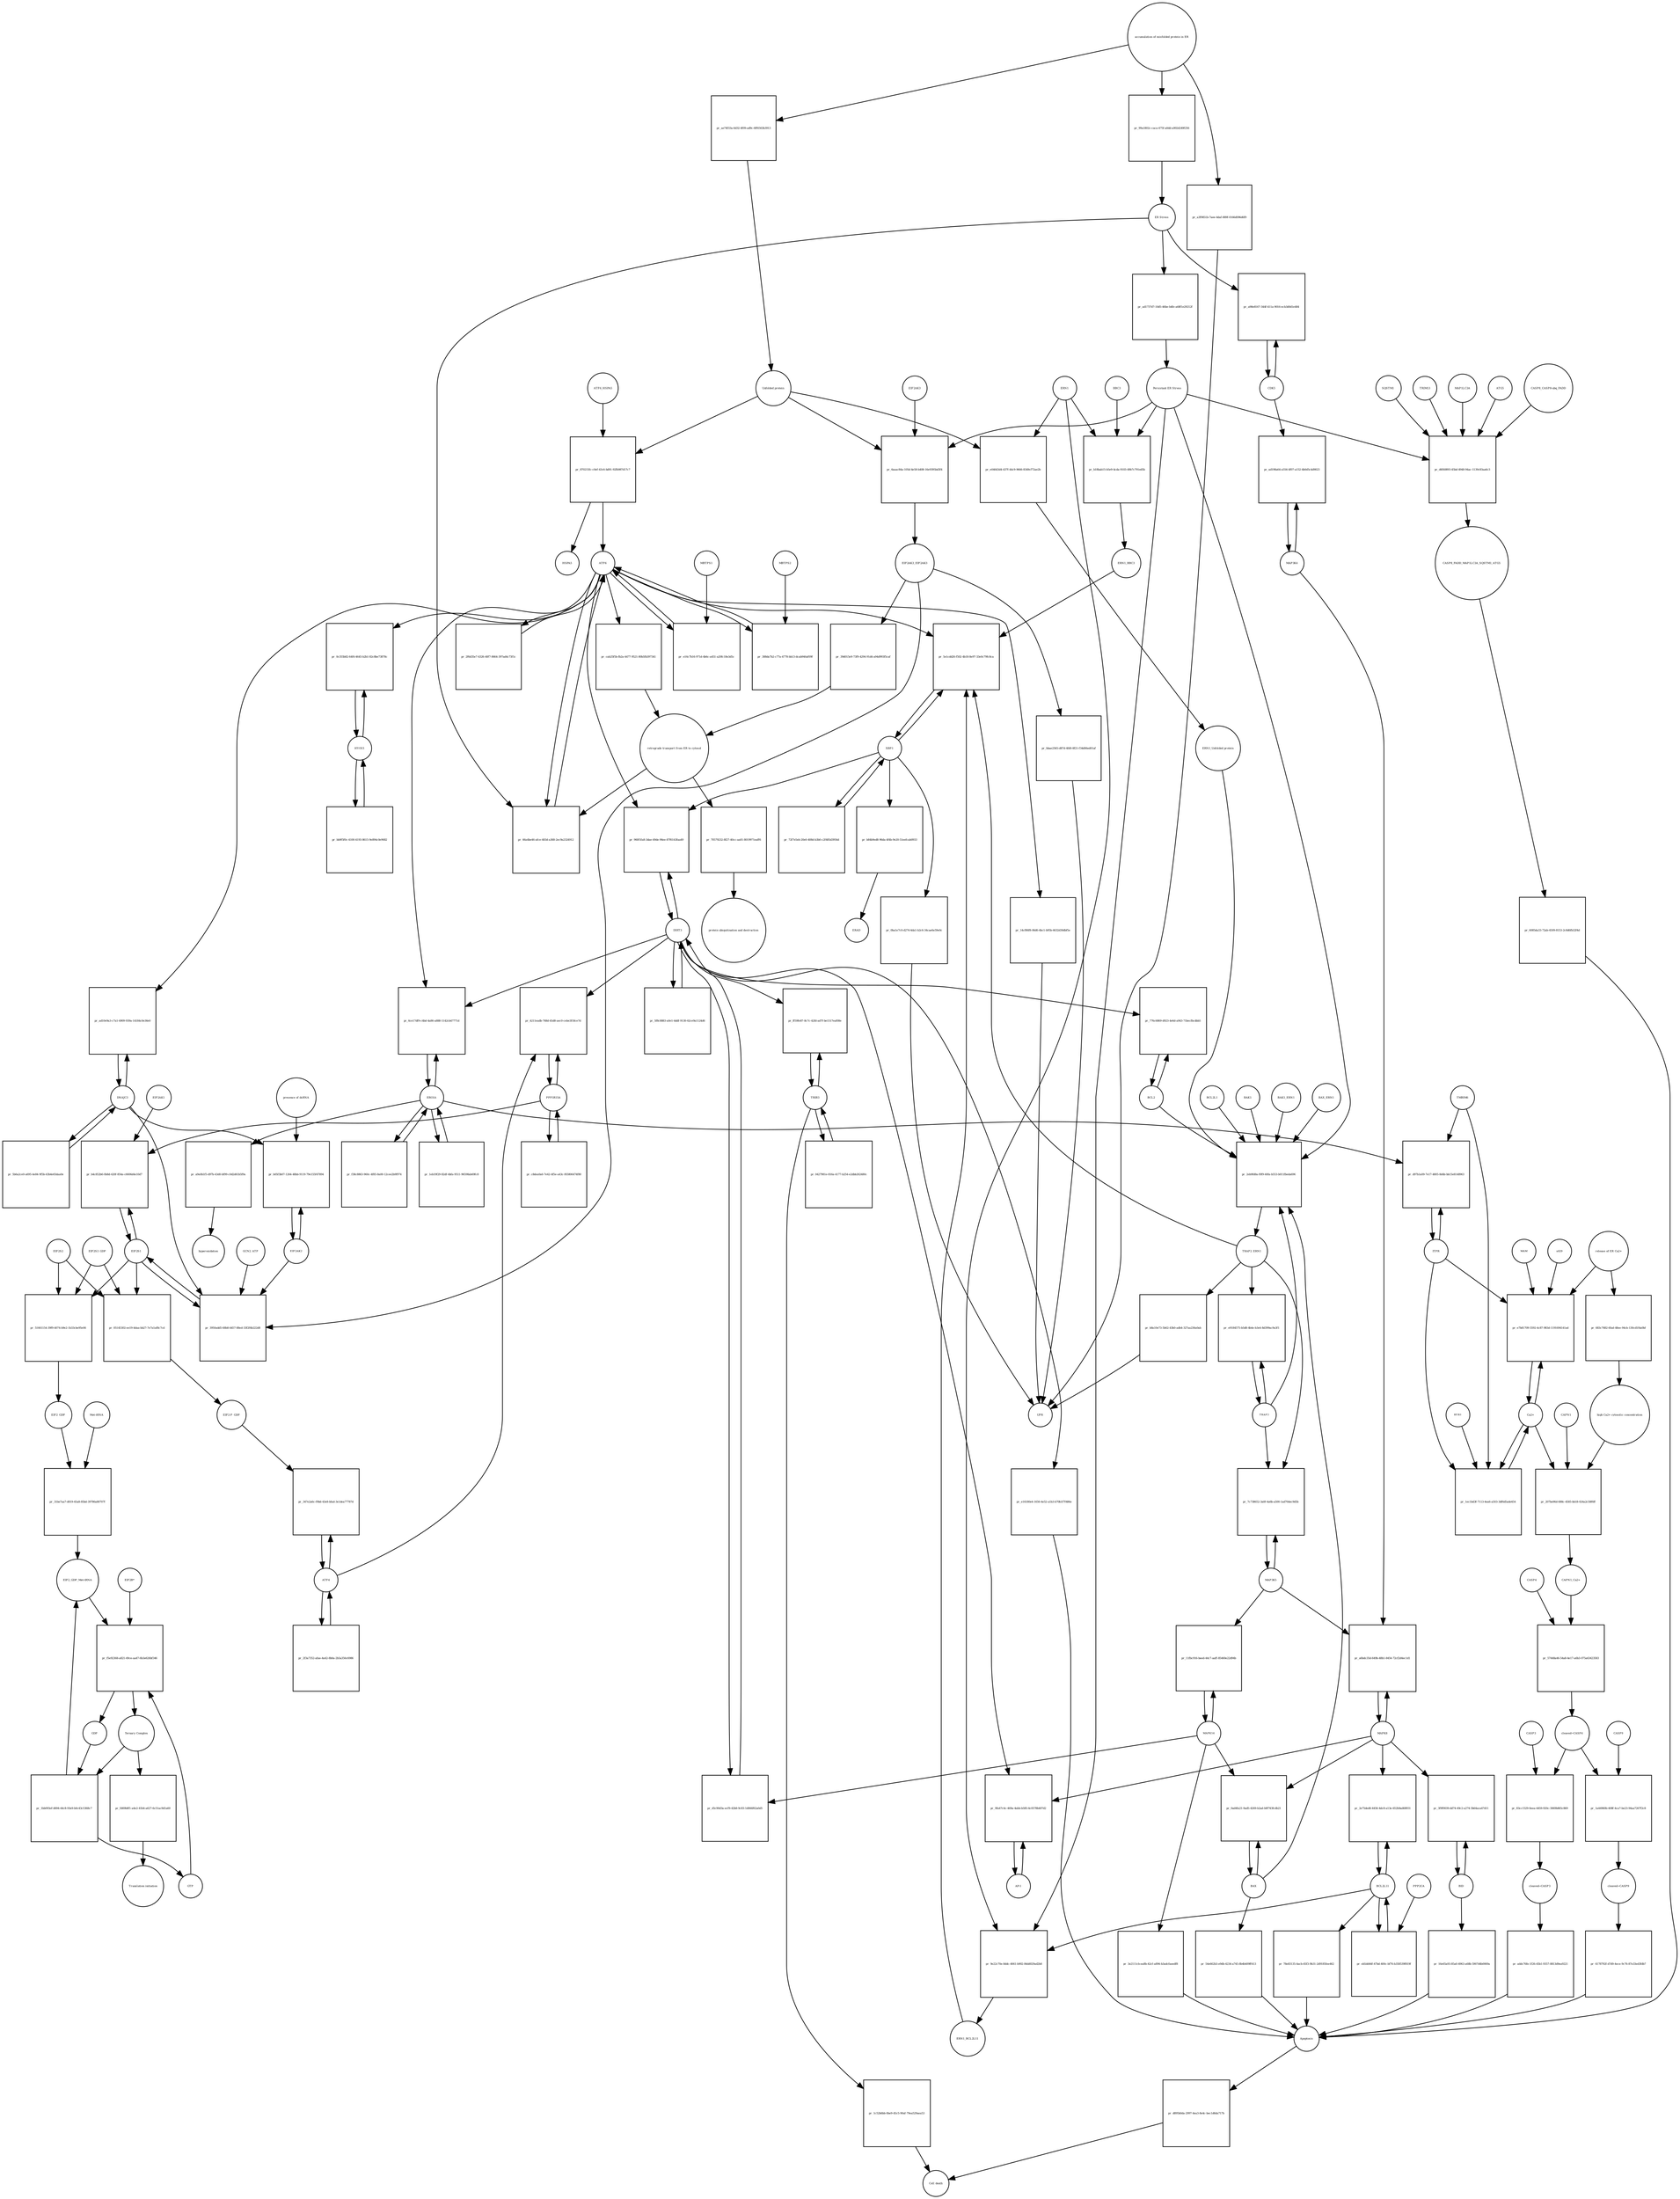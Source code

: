 strict digraph  {
ATF6_HSPA5 [annotation="", bipartite=0, cls=complex, fontsize=4, label=ATF6_HSPA5, shape=circle];
"pr_870215fc-c0ef-43c6-bd91-92fb987d17c7" [annotation="", bipartite=1, cls=process, fontsize=4, label="pr_870215fc-c0ef-43c6-bd91-92fb987d17c7", shape=square];
ATF6 [annotation="urn_miriam_hgnc.symbol_ATF6", bipartite=0, cls=macromolecule, fontsize=4, label=ATF6, shape=circle];
HSPA5 [annotation="urn_miriam_hgnc.symbol_HSPA5", bipartite=0, cls=macromolecule, fontsize=4, label=HSPA5, shape=circle];
"Unfolded protein" [annotation="", bipartite=0, cls=macromolecule, fontsize=4, label="Unfolded protein", shape=circle];
ERN1 [annotation="urn_miriam_hgnc.symbol_ERN1", bipartite=0, cls=macromolecule, fontsize=4, label=ERN1, shape=circle];
"pr_e04643d4-437f-44c9-9666-8349cf72ae2b" [annotation="", bipartite=1, cls=process, fontsize=4, label="pr_e04643d4-437f-44c9-9666-8349cf72ae2b", shape=square];
"ERN1_Unfolded protein" [annotation="", bipartite=0, cls=complex, fontsize=4, label="ERN1_Unfolded protein", shape=circle];
EIF2AK3_EIF2AK3 [annotation="", bipartite=0, cls=complex, fontsize=4, label=EIF2AK3_EIF2AK3, shape=circle];
"pr_39d015e9-73f9-4294-91d4-a94d993f5caf" [annotation="", bipartite=1, cls=process, fontsize=4, label="pr_39d015e9-73f9-4294-91d4-a94d993f5caf", shape=square];
"retrograde transport from ER to cytosol" [annotation="", bipartite=0, cls=phenotype, fontsize=4, label="retrograde transport from ER to cytosol", shape=circle];
"pr_cab25f5b-fb2a-4477-9521-80b5fb397341" [annotation="", bipartite=1, cls=process, fontsize=4, label="pr_cab25f5b-fb2a-4477-9521-80b5fb397341", shape=square];
"pr_70579232-8f27-40cc-aa01-8019971eaff6" [annotation="", bipartite=1, cls=process, fontsize=4, label="pr_70579232-8f27-40cc-aa01-8019971eaff6", shape=square];
"protein ubiquitination and destruction" [annotation="", bipartite=0, cls=phenotype, fontsize=4, label="protein ubiquitination and destruction", shape=circle];
"pr_2eb9fd8a-f0f9-40fa-b553-b011fbeda696" [annotation="", bipartite=1, cls=process, fontsize=4, label="pr_2eb9fd8a-f0f9-40fa-b553-b011fbeda696", shape=square];
TRAF2_ERN1 [annotation="", bipartite=0, cls=complex, fontsize=4, label=TRAF2_ERN1, shape=circle];
BAK1_ERN1 [annotation="", bipartite=0, cls=complex, fontsize=4, label=BAK1_ERN1, shape=circle];
BAX_ERN1 [annotation="", bipartite=0, cls=complex, fontsize=4, label=BAX_ERN1, shape=circle];
BCL2 [annotation="urn_miriam_hgnc.symbol_BCL2", bipartite=0, cls="nucleic acid feature", fontsize=4, label=BCL2, shape=circle];
BCL2L1 [annotation="urn_miriam_hgnc.symbol_BCL2L1", bipartite=0, cls=macromolecule, fontsize=4, label=BCL2L1, shape=circle];
"Persistant ER Stress" [annotation="", bipartite=0, cls=phenotype, fontsize=4, label="Persistant ER Stress", shape=circle];
BAX [annotation="urn_miriam_hgnc.symbol_BAX", bipartite=0, cls=macromolecule, fontsize=4, label=BAX, shape=circle];
BAK1 [annotation="urn_miriam_hgnc.symbol_BAK1", bipartite=0, cls=macromolecule, fontsize=4, label=BAK1, shape=circle];
TRAF2 [annotation="urn_miriam_hgnc.symbol_TRAF2", bipartite=0, cls=macromolecule, fontsize=4, label=TRAF2, shape=circle];
XBP1 [annotation="urn_miriam_hgnc.symbol_XBP1", bipartite=0, cls=macromolecule, fontsize=4, label=XBP1, shape=circle];
"pr_5e1cdd26-f502-4b18-8e97-33e0c79fc8ca" [annotation="", bipartite=1, cls=process, fontsize=4, label="pr_5e1cdd26-f502-4b18-8e97-33e0c79fc8ca", shape=square];
ERN1_BBC3 [annotation="", bipartite=0, cls=complex, fontsize=4, label=ERN1_BBC3, shape=circle];
ERN1_BCL2L11 [annotation="", bipartite=0, cls=complex, fontsize=4, label=ERN1_BCL2L11, shape=circle];
"pr_72f7e5eb-20e0-408d-b3b0-c2f485d3956d" [annotation="", bipartite=1, cls=process, fontsize=4, label="pr_72f7e5eb-20e0-408d-b3b0-c2f485d3956d", shape=square];
"pr_b84b9ed8-96da-4f4b-9e20-51eefcab0933" [annotation="", bipartite=1, cls=process, fontsize=4, label="pr_b84b9ed8-96da-4f4b-9e20-51eefcab0933", shape=square];
ERAD [annotation="", bipartite=0, cls=phenotype, fontsize=4, label=ERAD, shape=circle];
"pr_0ba1e7c0-d274-4da1-b2c6-34cae6e59e0c" [annotation="", bipartite=1, cls=process, fontsize=4, label="pr_0ba1e7c0-d274-4da1-b2c6-34cae6e59e0c", shape=square];
UPR [annotation="", bipartite=0, cls=phenotype, fontsize=4, label=UPR, shape=circle];
"pr_e9184575-b5d8-4b4e-b3e4-8d399ac9a3f1" [annotation="", bipartite=1, cls=process, fontsize=4, label="pr_e9184575-b5d8-4b4e-b3e4-8d399ac9a3f1", shape=square];
MAPK8 [annotation="urn_miriam_hgnc.symbol_MAPK8", bipartite=0, cls=macromolecule, fontsize=4, label=MAPK8, shape=circle];
"pr_a6bdc35d-649b-48b1-8454-72cf2d4ec1d1" [annotation="", bipartite=1, cls=process, fontsize=4, label="pr_a6bdc35d-649b-48b1-8454-72cf2d4ec1d1", shape=square];
MAP3K4 [annotation="urn_miriam_hgnc.symbol_MAP3K4", bipartite=0, cls=macromolecule, fontsize=4, label=MAP3K4, shape=circle];
MAP3K5 [annotation="urn_miriam_hgnc.symbol_MAP3K5", bipartite=0, cls=macromolecule, fontsize=4, label=MAP3K5, shape=circle];
MAPK14 [annotation="urn_miriam_hgnc.symbol_MAPK14", bipartite=0, cls=macromolecule, fontsize=4, label=MAPK14, shape=circle];
"pr_11fbc916-beed-44c7-aaff-85460e22d94b" [annotation="", bipartite=1, cls=process, fontsize=4, label="pr_11fbc916-beed-44c7-aaff-85460e22d94b", shape=square];
"pr_3e2111cb-ea8b-42cf-a894-b3adcfaeedf8" [annotation="", bipartite=1, cls=process, fontsize=4, label="pr_3e2111cb-ea8b-42cf-a894-b3adcfaeedf8", shape=square];
Apoptosis [annotation="", bipartite=0, cls=phenotype, fontsize=4, label=Apoptosis, shape=circle];
DDIT3 [annotation="urn_miriam_hgnc.symbol_DDIT3", bipartite=0, cls=macromolecule, fontsize=4, label=DDIT3, shape=circle];
"pr_d5c90d3a-ecf9-42b8-9c83-1d066f62a0d5" [annotation="", bipartite=1, cls=process, fontsize=4, label="pr_d5c90d3a-ecf9-42b8-9c83-1d066f62a0d5", shape=square];
"pr_e16180e4-1656-4e52-a1b3-b70b1f7f486e" [annotation="", bipartite=1, cls=process, fontsize=4, label="pr_e16180e4-1656-4e52-a1b3-b70b1f7f486e", shape=square];
"pr_776c6869-d923-4e6d-a943-71becfbcdbb5" [annotation="", bipartite=1, cls=process, fontsize=4, label="pr_776c6869-d923-4e6d-a943-71becfbcdbb5", shape=square];
"pr_66a4be46-afce-483d-a368-2ec9a2324912" [annotation="", bipartite=1, cls=process, fontsize=4, label="pr_66a4be46-afce-483d-a368-2ec9a2324912", shape=square];
"ER Stress" [annotation="", bipartite=0, cls=phenotype, fontsize=4, label="ER Stress", shape=circle];
"pr_e16c7b16-971d-4b6c-a451-a20fc18e3d5c" [annotation="", bipartite=1, cls=process, fontsize=4, label="pr_e16c7b16-971d-4b6c-a451-a20fc18e3d5c", shape=square];
MBTPS1 [annotation="urn_miriam_hgnc.symbol_MBTPS1", bipartite=0, cls=macromolecule, fontsize=4, label=MBTPS1, shape=circle];
"pr_388da7b2-c77a-4778-bb13-dcab946af09f" [annotation="", bipartite=1, cls=process, fontsize=4, label="pr_388da7b2-c77a-4778-bb13-dcab946af09f", shape=square];
MBTPS2 [annotation="urn_miriam_hgnc.symbol_MBTPS2", bipartite=0, cls=macromolecule, fontsize=4, label=MBTPS2, shape=circle];
"pr_2f6d35e7-4326-40f7-8664-397ad4c73f1c" [annotation="", bipartite=1, cls=process, fontsize=4, label="pr_2f6d35e7-4326-40f7-8664-397ad4c73f1c", shape=square];
"pr_5f8c8883-a0e1-4ddf-9130-62ce9a1124d6" [annotation="", bipartite=1, cls=process, fontsize=4, label="pr_5f8c8883-a0e1-4ddf-9130-62ce9a1124d6", shape=square];
"pr_960f1fa8-3dae-49de-96ee-87f6143faa49" [annotation="", bipartite=1, cls=process, fontsize=4, label="pr_960f1fa8-3dae-49de-96ee-87f6143faa49", shape=square];
EIF2S1 [annotation="urn_miriam_hgnc.symbol_EIF2S1", bipartite=0, cls=macromolecule, fontsize=4, label=EIF2S1, shape=circle];
"pr_3950add5-68b8-4457-88ed-33f2f4b222d8" [annotation="", bipartite=1, cls=process, fontsize=4, label="pr_3950add5-68b8-4457-88ed-33f2f4b222d8", shape=square];
GCN2_ATP [annotation="", bipartite=0, cls=complex, fontsize=4, label=GCN2_ATP, shape=circle];
EIF2AK2 [annotation="urn_miriam_hgnc.symbol_EIF2AK2", bipartite=0, cls=macromolecule, fontsize=4, label=EIF2AK2, shape=circle];
DNAJC3 [annotation="urn_miriam_hgnc.symbol_DNAJC3", bipartite=0, cls=macromolecule, fontsize=4, label=DNAJC3, shape=circle];
EIF2S2 [annotation="urn_miriam_hgnc.symbol_EIF2S2", bipartite=0, cls=macromolecule, fontsize=4, label=EIF2S2, shape=circle];
"pr_51661154-39f9-4074-b9e2-1b33cbe95e06" [annotation="", bipartite=1, cls=process, fontsize=4, label="pr_51661154-39f9-4074-b9e2-1b33cbe95e06", shape=square];
EIF2S3_GDP [annotation="", bipartite=0, cls=complex, fontsize=4, label=EIF2S3_GDP, shape=circle];
EIF2_GDP [annotation="", bipartite=0, cls=complex, fontsize=4, label=EIF2_GDP, shape=circle];
"EIF2_GDP_Met-tRNA" [annotation="", bipartite=0, cls=complex, fontsize=4, label="EIF2_GDP_Met-tRNA", shape=circle];
"pr_f5e92368-a821-49ce-aa47-6b3e626bf346" [annotation="", bipartite=1, cls=process, fontsize=4, label="pr_f5e92368-a821-49ce-aa47-6b3e626bf346", shape=square];
"Ternary Complex" [annotation="", bipartite=0, cls=complex, fontsize=4, label="Ternary Complex", shape=circle];
"EIF2B*" [annotation="", bipartite=0, cls=complex, fontsize=4, label="EIF2B*", shape=circle];
GTP [annotation="urn_miriam_obo.chebi_CHEBI%3A57600", bipartite=0, cls="simple chemical", fontsize=4, label=GTP, shape=circle];
GDP [annotation="urn_miriam_obo.chebi_CHEBI%3A65180", bipartite=0, cls="simple chemical", fontsize=4, label=GDP, shape=circle];
"pr_1bb093ef-d694-44c8-93e9-b0c43c5368c7" [annotation="", bipartite=1, cls=process, fontsize=4, label="pr_1bb093ef-d694-44c8-93e9-b0c43c5368c7", shape=square];
ATF4 [annotation="urn_miriam_hgnc.symbol_ATF4", bipartite=0, cls=macromolecule, fontsize=4, label=ATF4, shape=circle];
"pr_347e2a6c-f9bd-43e8-bfad-3e1dea77787d" [annotation="", bipartite=1, cls=process, fontsize=4, label="pr_347e2a6c-f9bd-43e8-bfad-3e1dea77787d", shape=square];
"EIF2-P_GDP" [annotation="", bipartite=0, cls=complex, fontsize=4, label="EIF2-P_GDP", shape=circle];
"pr_2f3a7352-afae-4a42-8b0a-2b5a356c6986" [annotation="", bipartite=1, cls=process, fontsize=4, label="pr_2f3a7352-afae-4a42-8b0a-2b5a356c6986", shape=square];
PPP1R15A [annotation="urn_miriam_hgnc.symbol_PPP1R15A", bipartite=0, cls=macromolecule, fontsize=4, label=PPP1R15A, shape=circle];
"pr_4211eadb-768d-45d8-aec0-cebe3f18ce7d" [annotation="", bipartite=1, cls=process, fontsize=4, label="pr_4211eadb-768d-45d8-aec0-cebe3f18ce7d", shape=square];
"pr_c8dea0a6-7e42-4f5e-a43c-f65806474f80" [annotation="", bipartite=1, cls=process, fontsize=4, label="pr_c8dea0a6-7e42-4f5e-a43c-f65806474f80", shape=square];
"pr_fd69b8f1-a4e2-41b4-a627-6c51ac9d1a60" [annotation="", bipartite=1, cls=process, fontsize=4, label="pr_fd69b8f1-a4e2-41b4-a627-6c51ac9d1a60", shape=square];
"Translation initiation" [annotation="", bipartite=0, cls=phenotype, fontsize=4, label="Translation initiation", shape=circle];
"pr_7c738652-3a0f-4a6b-a500-1ad70dec9d5b" [annotation="", bipartite=1, cls=process, fontsize=4, label="pr_7c738652-3a0f-4a6b-a500-1ad70dec9d5b", shape=square];
ERO1A [annotation="urn_miriam_hgnc.symbol_ERO1A", bipartite=0, cls=macromolecule, fontsize=4, label=ERO1A, shape=circle];
"pr_6ce17df9-c4bd-4a86-a888-1142cb47771d" [annotation="", bipartite=1, cls=process, fontsize=4, label="pr_6ce17df9-c4bd-4a86-a888-1142cb47771d", shape=square];
"pr_1eb19f29-82df-4bfa-9511-96598ab69fc8" [annotation="", bipartite=1, cls=process, fontsize=4, label="pr_1eb19f29-82df-4bfa-9511-96598ab69fc8", shape=square];
"pr_b4c852b6-0b8d-420f-854a-c6606d4e10d7" [annotation="", bipartite=1, cls=process, fontsize=4, label="pr_b4c852b6-0b8d-420f-854a-c6606d4e10d7", shape=square];
EIF2AK1 [annotation="urn_miriam_hgnc.symbol_EIF2AK1", bipartite=0, cls=macromolecule, fontsize=4, label=EIF2AK1, shape=circle];
"pr_0ad4fa21-9ad5-4269-b2ad-b9f743fcdb21" [annotation="", bipartite=1, cls=process, fontsize=4, label="pr_0ad4fa21-9ad5-4269-b2ad-b9f743fcdb21", shape=square];
"pr_54e662b3-e9db-4234-a745-8b4b409ff413" [annotation="", bipartite=1, cls=process, fontsize=4, label="pr_54e662b3-e9db-4234-a745-8b4b409ff413", shape=square];
"Ca2+" [annotation="urn_miriam_obo.chebi_CHEBI%3A29108", bipartite=0, cls="simple chemical", fontsize=4, label="Ca2+", shape=circle];
"pr_e7b81709-5592-4c87-983d-1191694141ad" [annotation="", bipartite=1, cls=process, fontsize=4, label="pr_e7b81709-5592-4c87-983d-1191694141ad", shape=square];
"release of ER Ca2+" [annotation="", bipartite=0, cls=phenotype, fontsize=4, label="release of ER Ca2+", shape=circle];
ITPR [annotation="urn_miriam_hgnc.symbol_ITPR1|urn_miriam_hgnc.symbol_ITPR2|urn_miriam_hgnc.symbol_ITPR3", bipartite=0, cls=macromolecule, fontsize=4, label=ITPR, shape=circle];
MAM [annotation="", bipartite=0, cls=phenotype, fontsize=4, label=MAM, shape=circle];
s619 [annotation="", bipartite=0, cls=complex, fontsize=4, label=s619, shape=circle];
"pr_ad198a64-a556-4f07-a152-4b0d5c4d9023" [annotation="", bipartite=1, cls=process, fontsize=4, label="pr_ad198a64-a556-4f07-a152-4b0d5c4d9023", shape=square];
CDK5 [annotation="urn_miriam_hgnc.symbol_CDK5", bipartite=0, cls=macromolecule, fontsize=4, label=CDK5, shape=circle];
"pr_a98e8167-344f-411a-9016-ecb3d0d1e484" [annotation="", bipartite=1, cls="uncertain process", fontsize=4, label="pr_a98e8167-344f-411a-9016-ecb3d0d1e484", shape=square];
"pr_d895b0da-2997-4ea3-8e4c-bec1d6da717b" [annotation="", bipartite=1, cls=process, fontsize=4, label="pr_d895b0da-2997-4ea3-8e4c-bec1d6da717b", shape=square];
"Cell death" [annotation="", bipartite=0, cls=phenotype, fontsize=4, label="Cell death", shape=circle];
"pr_1ec1bd3f-7113-4ea6-a503-3df6d5ade454" [annotation="", bipartite=1, cls=process, fontsize=4, label="pr_1ec1bd3f-7113-4ea6-a503-3df6d5ade454", shape=square];
TMBIM6 [annotation="urn_miriam_hgnc.symbol_TMBIM6", bipartite=0, cls=macromolecule, fontsize=4, label=TMBIM6, shape=circle];
RYR1 [annotation="urn_miriam_hgnc.symbol_RYR1", bipartite=0, cls=macromolecule, fontsize=4, label=RYR1, shape=circle];
EIF2AK3 [annotation="urn_miriam_hgnc.symbol_EIF2AK3", bipartite=0, cls=macromolecule, fontsize=4, label=EIF2AK3, shape=circle];
"pr_6aaac84a-105d-4e58-b408-16e9395bd3f4" [annotation="", bipartite=1, cls=process, fontsize=4, label="pr_6aaac84a-105d-4e58-b408-16e9395bd3f4", shape=square];
"pr_a9a0b1f5-d97b-43d0-bf99-c0d2d61b5f9a" [annotation="", bipartite=1, cls=process, fontsize=4, label="pr_a9a0b1f5-d97b-43d0-bf99-c0d2d61b5f9a", shape=square];
hyperoxidation [annotation="", bipartite=0, cls=phenotype, fontsize=4, label=hyperoxidation, shape=circle];
"pr_f38c8863-960c-4f85-8a00-12cee2b9f974" [annotation="", bipartite=1, cls=process, fontsize=4, label="pr_f38c8863-960c-4f85-8a00-12cee2b9f974", shape=square];
"pr_ad1737d7-10d5-46be-b4fe-a68f1e29212f" [annotation="", bipartite=1, cls=process, fontsize=4, label="pr_ad1737d7-10d5-46be-b4fe-a68f1e29212f", shape=square];
"CASP8_CASP8-ubq_FADD" [annotation="", bipartite=0, cls=complex, fontsize=4, label="CASP8_CASP8-ubq_FADD", shape=circle];
"pr_d6f40893-45bd-4948-94ac-1139c83aa6c3" [annotation="", bipartite=1, cls=process, fontsize=4, label="pr_d6f40893-45bd-4948-94ac-1139c83aa6c3", shape=square];
"SQSTM1 " [annotation="urn_miriam_hgnc.symbol_SQSTM1", bipartite=0, cls=macromolecule, fontsize=4, label="SQSTM1 ", shape=circle];
CASP8_FADD_MAP1LC3A_SQSTM1_ATG5 [annotation="", bipartite=0, cls=complex, fontsize=4, label=CASP8_FADD_MAP1LC3A_SQSTM1_ATG5, shape=circle];
TRIM13 [annotation="urn_miriam_hgnc.symbol_TRIM13", bipartite=0, cls=macromolecule, fontsize=4, label=TRIM13, shape=circle];
MAP1LC3A [annotation="urn_miriam_hgnc.symbol_MAP1LC3A", bipartite=0, cls=macromolecule, fontsize=4, label=MAP1LC3A, shape=circle];
ATG5 [annotation="urn_miriam_hgnc.symbol_ATG5", bipartite=0, cls=macromolecule, fontsize=4, label=ATG5, shape=circle];
"pr_6085da33-72ab-4509-8153-2c8d6fb32f4d" [annotation="", bipartite=1, cls=process, fontsize=4, label="pr_6085da33-72ab-4509-8153-2c8d6fb32f4d", shape=square];
"AP-1" [annotation="urn_miriam_hgnc.symbol_FOS|urn_miriam_hgnc.symbol_FOSB|urn_miriam_hgnc.symbol_FOSL1|urn_miriam_hgnc.symbol_FOSL2|urn_miriam_hgnc.symbol_JUN|urn_miriam_hgnc.symbol_JUNB|urn_miriam_hgnc.symbol_JUND", bipartite=0, cls=macromolecule, fontsize=4, label="AP-1", shape=circle];
"pr_9fa47c4c-469a-4abb-b585-6c0578b407d2" [annotation="", bipartite=1, cls=process, fontsize=4, label="pr_9fa47c4c-469a-4abb-b585-6c0578b407d2", shape=square];
"pr_b05f3b07-1264-48bb-9119-79e155f47894" [annotation="", bipartite=1, cls=process, fontsize=4, label="pr_b05f3b07-1264-48bb-9119-79e155f47894", shape=square];
"presence of dsRNA" [annotation="", bipartite=0, cls=phenotype, fontsize=4, label="presence of dsRNA", shape=circle];
"Met-tRNA" [annotation="urn_miriam_hgnc_HGNC%3A34779", bipartite=0, cls="nucleic acid feature", fontsize=4, label="Met-tRNA", shape=circle];
"pr_31be7aa7-d019-45a8-85bd-39786a80707f" [annotation="", bipartite=1, cls=process, fontsize=4, label="pr_31be7aa7-d019-45a8-85bd-39786a80707f", shape=square];
"pr_05145302-ee19-4daa-bb27-7e7a1af8c7cd" [annotation="", bipartite=1, cls=process, fontsize=4, label="pr_05145302-ee19-4daa-bb27-7e7a1af8c7cd", shape=square];
"accumulation of misfolded protein in ER" [annotation="", bipartite=0, cls=phenotype, fontsize=4, label="accumulation of misfolded protein in ER", shape=circle];
"pr_ae74f33a-6d32-4f09-ad9c-6ff6563b3913" [annotation="", bipartite=1, cls=process, fontsize=4, label="pr_ae74f33a-6d32-4f09-ad9c-6ff6563b3913", shape=square];
"pr_99a1802c-caca-475f-a0dd-a902d249f256" [annotation="", bipartite=1, cls=process, fontsize=4, label="pr_99a1802c-caca-475f-a0dd-a902d249f256", shape=square];
"pr_a3f9851b-7aee-4daf-889f-0166d096d6f9" [annotation="", bipartite=1, cls=process, fontsize=4, label="pr_a3f9851b-7aee-4daf-889f-0166d096d6f9", shape=square];
"pr_bbae2565-d87d-4fd0-8f21-f34d06ed01af" [annotation="", bipartite=1, cls=process, fontsize=4, label="pr_bbae2565-d87d-4fd0-8f21-f34d06ed01af", shape=square];
"pr_b8a10e73-5b62-43b0-adb4-327aa236a0ab" [annotation="", bipartite=1, cls=process, fontsize=4, label="pr_b8a10e73-5b62-43b0-adb4-327aa236a0ab", shape=square];
"pr_14cf86f8-06d6-4bc1-b95b-4632d30dbf5e" [annotation="", bipartite=1, cls=process, fontsize=4, label="pr_14cf86f8-06d6-4bc1-b95b-4632d30dbf5e", shape=square];
BCL2L11 [annotation="urn_miriam_hgnc.symbol_BCL2L11", bipartite=0, cls=macromolecule, fontsize=4, label=BCL2L11, shape=circle];
"pr_2e75ded6-4456-4dc8-a13e-652b9ad68931" [annotation="", bipartite=1, cls=process, fontsize=4, label="pr_2e75ded6-4456-4dc8-a13e-652b9ad68931", shape=square];
BID [annotation="urn_miriam_hgnc.symbol_BID", bipartite=0, cls=macromolecule, fontsize=4, label=BID, shape=circle];
"pr_3f9f9039-dd74-49c2-a274-3b64aca47d11" [annotation="", bipartite=1, cls=process, fontsize=4, label="pr_3f9f9039-dd74-49c2-a274-3b64aca47d11", shape=square];
"pr_78e83135-4acb-45f3-9b31-2d9185fee462" [annotation="", bipartite=1, cls=process, fontsize=4, label="pr_78e83135-4acb-45f3-9b31-2d9185fee462", shape=square];
"pr_16e65a93-85a0-4963-a68b-5907d4b0069a" [annotation="", bipartite=1, cls=process, fontsize=4, label="pr_16e65a93-85a0-4963-a68b-5907d4b0069a", shape=square];
"pr_9e22c70e-8ddc-4061-b902-84dd029ad2b8" [annotation="", bipartite=1, cls=process, fontsize=4, label="pr_9e22c70e-8ddc-4061-b902-84dd029ad2b8", shape=square];
"pr_b18bab15-b5e9-4cda-9103-49b7c791ed5b" [annotation="", bipartite=1, cls=process, fontsize=4, label="pr_b18bab15-b5e9-4cda-9103-49b7c791ed5b", shape=square];
BBC3 [annotation="urn_miriam_hgnc.symbol_BBC3", bipartite=0, cls=macromolecule, fontsize=4, label=BBC3, shape=circle];
"pr_eb5dd44f-47bd-400c-bf76-b358539f819f" [annotation="", bipartite=1, cls=process, fontsize=4, label="pr_eb5dd44f-47bd-400c-bf76-b358539f819f", shape=square];
PPP2CA [annotation="urn_miriam_hgnc.symbol_PPP2CA", bipartite=0, cls=macromolecule, fontsize=4, label=PPP2CA, shape=circle];
TRIB3 [annotation="urn_miriam_hgnc.symbol_TRIB3", bipartite=0, cls=macromolecule, fontsize=4, label=TRIB3, shape=circle];
"pr_ff59fe87-8c7c-42fd-ad7f-be1517eaf08e" [annotation="", bipartite=1, cls=process, fontsize=4, label="pr_ff59fe87-8c7c-42fd-ad7f-be1517eaf08e", shape=square];
"pr_0427981e-816a-4177-b254-e2dbb262480c" [annotation="", bipartite=1, cls=process, fontsize=4, label="pr_0427981e-816a-4177-b254-e2dbb262480c", shape=square];
"pr_1c52b6bb-0be9-45c5-90af-79ea529aea53" [annotation="", bipartite=1, cls=process, fontsize=4, label="pr_1c52b6bb-0be9-45c5-90af-79ea529aea53", shape=square];
"pr_683c7682-6fad-48ee-94cb-130cd1f4a0bf" [annotation="", bipartite=1, cls=process, fontsize=4, label="pr_683c7682-6fad-48ee-94cb-130cd1f4a0bf", shape=square];
"high Ca2+ cytosolic concentration" [annotation="", bipartite=0, cls=phenotype, fontsize=4, label="high Ca2+ cytosolic concentration", shape=circle];
"pr_ad10e9a3-c7a1-4909-939a-14184c0e36e0" [annotation="", bipartite=1, cls=process, fontsize=4, label="pr_ad10e9a3-c7a1-4909-939a-14184c0e36e0", shape=square];
"pr_5b6a2ce0-a695-4e84-9f5b-43b4e65daa0e" [annotation="", bipartite=1, cls=process, fontsize=4, label="pr_5b6a2ce0-a695-4e84-9f5b-43b4e65daa0e", shape=square];
"pr_d97b1a09-7e17-4805-8d4b-bb15e8148963" [annotation="", bipartite=1, cls=process, fontsize=4, label="pr_d97b1a09-7e17-4805-8d4b-bb15e8148963", shape=square];
CASP4 [annotation="urn_miriam_hgnc.symbol_CASP4", bipartite=0, cls=macromolecule, fontsize=4, label=CASP4, shape=circle];
"pr_57448a46-54a8-4e17-a6b3-075a63423583" [annotation="", bipartite=1, cls=process, fontsize=4, label="pr_57448a46-54a8-4e17-a6b3-075a63423583", shape=square];
"cleaved~CASP4" [annotation="urn_miriam_hgnc.symbol_CASP4", bipartite=0, cls=macromolecule, fontsize=4, label="cleaved~CASP4", shape=circle];
"CAPN1_Ca2+" [annotation="", bipartite=0, cls=complex, fontsize=4, label="CAPN1_Ca2+", shape=circle];
CASP3 [annotation="urn_miriam_hgnc.symbol_CASP3", bipartite=0, cls=macromolecule, fontsize=4, label=CASP3, shape=circle];
"pr_83cc1529-0eea-4459-920c-3069b865c869" [annotation="", bipartite=1, cls=process, fontsize=4, label="pr_83cc1529-0eea-4459-920c-3069b865c869", shape=square];
"cleaved~CASP3" [annotation="urn_miriam_hgnc.symbol_CASP3", bipartite=0, cls=macromolecule, fontsize=4, label="cleaved~CASP3", shape=circle];
CASP9 [annotation="urn_miriam_hgnc.symbol_CSAP9", bipartite=0, cls=macromolecule, fontsize=4, label=CASP9, shape=circle];
"pr_1a44960b-408f-4ca7-be23-94aa7267f2c8" [annotation="", bipartite=1, cls=process, fontsize=4, label="pr_1a44960b-408f-4ca7-be23-94aa7267f2c8", shape=square];
"cleaved~CASP9" [annotation="urn_miriam_hgnc.symbol_CASP9", bipartite=0, cls=macromolecule, fontsize=4, label="cleaved~CASP9", shape=circle];
CAPN1 [annotation="urn_miriam_hgnc.symbol_CAPN1", bipartite=0, cls=macromolecule, fontsize=4, label=CAPN1, shape=circle];
"pr_207be96d-688c-4585-bb18-024a2c58f6ff" [annotation="", bipartite=1, cls=process, fontsize=4, label="pr_207be96d-688c-4585-bb18-024a2c58f6ff", shape=square];
"pr_addc76fe-1f26-45b1-9357-8813d9ea9221" [annotation="", bipartite=1, cls=process, fontsize=4, label="pr_addc76fe-1f26-45b1-9357-8813d9ea9221", shape=square];
"pr_6178792f-d7d9-4ece-9c76-87e33ed3fdb7" [annotation="", bipartite=1, cls=process, fontsize=4, label="pr_6178792f-d7d9-4ece-9c76-87e33ed3fdb7", shape=square];
HYOU1 [annotation="urn_miriam_hgnc.symbol_HYOU1", bipartite=0, cls=macromolecule, fontsize=4, label=HYOU1, shape=circle];
"pr_0c355b82-64f4-4645-b2b1-82c8be73878c" [annotation="", bipartite=1, cls=process, fontsize=4, label="pr_0c355b82-64f4-4645-b2b1-82c8be73878c", shape=square];
"pr_bb9f5f0c-4100-4193-8615-9e894c0e9682" [annotation="", bipartite=1, cls=process, fontsize=4, label="pr_bb9f5f0c-4100-4193-8615-9e894c0e9682", shape=square];
ATF6_HSPA5 -> "pr_870215fc-c0ef-43c6-bd91-92fb987d17c7"  [annotation="", interaction_type=consumption];
"pr_870215fc-c0ef-43c6-bd91-92fb987d17c7" -> ATF6  [annotation="", interaction_type=production];
"pr_870215fc-c0ef-43c6-bd91-92fb987d17c7" -> HSPA5  [annotation="", interaction_type=production];
ATF6 -> "pr_cab25f5b-fb2a-4477-9521-80b5fb397341"  [annotation="", interaction_type=consumption];
ATF6 -> "pr_5e1cdd26-f502-4b18-8e97-33e0c79fc8ca"  [annotation="urn_miriam_pubmed_26587781|urn_miriam_pubmed_23430059", interaction_type=catalysis];
ATF6 -> "pr_66a4be46-afce-483d-a368-2ec9a2324912"  [annotation="", interaction_type=consumption];
ATF6 -> "pr_e16c7b16-971d-4b6c-a451-a20fc18e3d5c"  [annotation="", interaction_type=consumption];
ATF6 -> "pr_388da7b2-c77a-4778-bb13-dcab946af09f"  [annotation="", interaction_type=consumption];
ATF6 -> "pr_2f6d35e7-4326-40f7-8664-397ad4c73f1c"  [annotation="", interaction_type=consumption];
ATF6 -> "pr_960f1fa8-3dae-49de-96ee-87f6143faa49"  [annotation="urn_miriam_pubmed_26587781|urn_miriam_pubmed_17991856|urn_miriam_pubmed_28843399", interaction_type=catalysis];
ATF6 -> "pr_6ce17df9-c4bd-4a86-a888-1142cb47771d"  [annotation="urn_miriam_pubmed_23850759|urn_miriam_pubmed_25387528", interaction_type=catalysis];
ATF6 -> "pr_14cf86f8-06d6-4bc1-b95b-4632d30dbf5e"  [annotation="", interaction_type=consumption];
ATF6 -> "pr_ad10e9a3-c7a1-4909-939a-14184c0e36e0"  [annotation="urn_miriam_pubmed_12601012|urn_miriam_pubmed_18360008", interaction_type=catalysis];
ATF6 -> "pr_0c355b82-64f4-4645-b2b1-82c8be73878c"  [annotation=urn_miriam_pubmed_18360008, interaction_type=catalysis];
"Unfolded protein" -> "pr_870215fc-c0ef-43c6-bd91-92fb987d17c7"  [annotation="urn_miriam_pubmed_19509052|urn_miriam_pubmed_12847084|urn_miriam_pubmed_23850759", interaction_type=catalysis];
"Unfolded protein" -> "pr_e04643d4-437f-44c9-9666-8349cf72ae2b"  [annotation="", interaction_type=consumption];
"Unfolded protein" -> "pr_6aaac84a-105d-4e58-b408-16e9395bd3f4"  [annotation=urn_miriam_pubmed_17991856, interaction_type=catalysis];
ERN1 -> "pr_e04643d4-437f-44c9-9666-8349cf72ae2b"  [annotation="", interaction_type=consumption];
ERN1 -> "pr_9e22c70e-8ddc-4061-b902-84dd029ad2b8"  [annotation="", interaction_type=consumption];
ERN1 -> "pr_b18bab15-b5e9-4cda-9103-49b7c791ed5b"  [annotation="", interaction_type=consumption];
"pr_e04643d4-437f-44c9-9666-8349cf72ae2b" -> "ERN1_Unfolded protein"  [annotation="", interaction_type=production];
"ERN1_Unfolded protein" -> "pr_2eb9fd8a-f0f9-40fa-b553-b011fbeda696"  [annotation="", interaction_type=consumption];
EIF2AK3_EIF2AK3 -> "pr_39d015e9-73f9-4294-91d4-a94d993f5caf"  [annotation="", interaction_type=consumption];
EIF2AK3_EIF2AK3 -> "pr_3950add5-68b8-4457-88ed-33f2f4b222d8"  [annotation="urn_miriam_pubmed_12667446|urn_miriam_pubmed_16246152|urn_miriam_pubmed_12601012|urn_miriam_pubmed_23850759|urn_miriam_pubmed_18360008|urn_miriam_pubmed_26587781", interaction_type=catalysis];
EIF2AK3_EIF2AK3 -> "pr_bbae2565-d87d-4fd0-8f21-f34d06ed01af"  [annotation="", interaction_type=consumption];
"pr_39d015e9-73f9-4294-91d4-a94d993f5caf" -> "retrograde transport from ER to cytosol"  [annotation="", interaction_type=production];
"retrograde transport from ER to cytosol" -> "pr_70579232-8f27-40cc-aa01-8019971eaff6"  [annotation="", interaction_type=consumption];
"retrograde transport from ER to cytosol" -> "pr_66a4be46-afce-483d-a368-2ec9a2324912"  [annotation="urn_miriam_pubmed_18360008|urn_miriam_pubmed_17991856|urn_miriam_pubmed_26587781|urn_miriam_pubmed_12847084", interaction_type=inhibition];
"pr_cab25f5b-fb2a-4477-9521-80b5fb397341" -> "retrograde transport from ER to cytosol"  [annotation="", interaction_type=production];
"pr_70579232-8f27-40cc-aa01-8019971eaff6" -> "protein ubiquitination and destruction"  [annotation="", interaction_type=production];
"pr_2eb9fd8a-f0f9-40fa-b553-b011fbeda696" -> TRAF2_ERN1  [annotation="", interaction_type=production];
TRAF2_ERN1 -> "pr_5e1cdd26-f502-4b18-8e97-33e0c79fc8ca"  [annotation="urn_miriam_pubmed_26587781|urn_miriam_pubmed_23430059", interaction_type=catalysis];
TRAF2_ERN1 -> "pr_e9184575-b5d8-4b4e-b3e4-8d399ac9a3f1"  [annotation=urn_miriam_pubmed_23850759, interaction_type=catalysis];
TRAF2_ERN1 -> "pr_7c738652-3a0f-4a6b-a500-1ad70dec9d5b"  [annotation=urn_miriam_pubmed_23850759, interaction_type=catalysis];
TRAF2_ERN1 -> "pr_b8a10e73-5b62-43b0-adb4-327aa236a0ab"  [annotation="", interaction_type=consumption];
BAK1_ERN1 -> "pr_2eb9fd8a-f0f9-40fa-b553-b011fbeda696"  [annotation="urn_miriam_pubmed_23850759|urn_miriam_pubmed_23430059|urn_miriam_pubmed_26587781", interaction_type=catalysis];
BAX_ERN1 -> "pr_2eb9fd8a-f0f9-40fa-b553-b011fbeda696"  [annotation="urn_miriam_pubmed_23850759|urn_miriam_pubmed_23430059|urn_miriam_pubmed_26587781", interaction_type=catalysis];
BCL2 -> "pr_2eb9fd8a-f0f9-40fa-b553-b011fbeda696"  [annotation="urn_miriam_pubmed_23850759|urn_miriam_pubmed_23430059|urn_miriam_pubmed_26587781", interaction_type=inhibition];
BCL2 -> "pr_776c6869-d923-4e6d-a943-71becfbcdbb5"  [annotation="", interaction_type=consumption];
BCL2L1 -> "pr_2eb9fd8a-f0f9-40fa-b553-b011fbeda696"  [annotation="urn_miriam_pubmed_23850759|urn_miriam_pubmed_23430059|urn_miriam_pubmed_26587781", interaction_type=inhibition];
"Persistant ER Stress" -> "pr_2eb9fd8a-f0f9-40fa-b553-b011fbeda696"  [annotation="urn_miriam_pubmed_23850759|urn_miriam_pubmed_23430059|urn_miriam_pubmed_26587781", interaction_type=inhibition];
"Persistant ER Stress" -> "pr_6aaac84a-105d-4e58-b408-16e9395bd3f4"  [annotation=urn_miriam_pubmed_17991856, interaction_type=catalysis];
"Persistant ER Stress" -> "pr_d6f40893-45bd-4948-94ac-1139c83aa6c3"  [annotation=urn_miriam_pubmed_17991856, interaction_type=catalysis];
"Persistant ER Stress" -> "pr_9e22c70e-8ddc-4061-b902-84dd029ad2b8"  [annotation="urn_miriam_pubmed_23850759|urn_miriam_pubmed_23430059|urn_miriam_pubmed_26587781", interaction_type=inhibition];
"Persistant ER Stress" -> "pr_b18bab15-b5e9-4cda-9103-49b7c791ed5b"  [annotation="urn_miriam_pubmed_23430059|urn_miriam_pubmed_17991856", interaction_type=inhibition];
BAX -> "pr_2eb9fd8a-f0f9-40fa-b553-b011fbeda696"  [annotation="urn_miriam_pubmed_23850759|urn_miriam_pubmed_23430059|urn_miriam_pubmed_26587781", interaction_type=catalysis];
BAX -> "pr_0ad4fa21-9ad5-4269-b2ad-b9f743fcdb21"  [annotation="", interaction_type=consumption];
BAX -> "pr_54e662b3-e9db-4234-a745-8b4b409ff413"  [annotation="", interaction_type=consumption];
BAK1 -> "pr_2eb9fd8a-f0f9-40fa-b553-b011fbeda696"  [annotation="urn_miriam_pubmed_23850759|urn_miriam_pubmed_23430059|urn_miriam_pubmed_26587781", interaction_type=catalysis];
TRAF2 -> "pr_2eb9fd8a-f0f9-40fa-b553-b011fbeda696"  [annotation="", interaction_type=consumption];
TRAF2 -> "pr_e9184575-b5d8-4b4e-b3e4-8d399ac9a3f1"  [annotation="", interaction_type=consumption];
TRAF2 -> "pr_7c738652-3a0f-4a6b-a500-1ad70dec9d5b"  [annotation=urn_miriam_pubmed_23850759, interaction_type=catalysis];
XBP1 -> "pr_5e1cdd26-f502-4b18-8e97-33e0c79fc8ca"  [annotation="", interaction_type=consumption];
XBP1 -> "pr_72f7e5eb-20e0-408d-b3b0-c2f485d3956d"  [annotation="", interaction_type=consumption];
XBP1 -> "pr_b84b9ed8-96da-4f4b-9e20-51eefcab0933"  [annotation="", interaction_type=consumption];
XBP1 -> "pr_0ba1e7c0-d274-4da1-b2c6-34cae6e59e0c"  [annotation="", interaction_type=consumption];
XBP1 -> "pr_960f1fa8-3dae-49de-96ee-87f6143faa49"  [annotation="urn_miriam_pubmed_26587781|urn_miriam_pubmed_17991856|urn_miriam_pubmed_28843399", interaction_type=catalysis];
"pr_5e1cdd26-f502-4b18-8e97-33e0c79fc8ca" -> XBP1  [annotation="", interaction_type=production];
ERN1_BBC3 -> "pr_5e1cdd26-f502-4b18-8e97-33e0c79fc8ca"  [annotation="urn_miriam_pubmed_26587781|urn_miriam_pubmed_23430059", interaction_type=catalysis];
ERN1_BCL2L11 -> "pr_5e1cdd26-f502-4b18-8e97-33e0c79fc8ca"  [annotation="urn_miriam_pubmed_26587781|urn_miriam_pubmed_23430059", interaction_type=catalysis];
"pr_72f7e5eb-20e0-408d-b3b0-c2f485d3956d" -> XBP1  [annotation="", interaction_type=production];
"pr_b84b9ed8-96da-4f4b-9e20-51eefcab0933" -> ERAD  [annotation="", interaction_type=production];
"pr_0ba1e7c0-d274-4da1-b2c6-34cae6e59e0c" -> UPR  [annotation="", interaction_type=production];
"pr_e9184575-b5d8-4b4e-b3e4-8d399ac9a3f1" -> TRAF2  [annotation="", interaction_type=production];
MAPK8 -> "pr_a6bdc35d-649b-48b1-8454-72cf2d4ec1d1"  [annotation="", interaction_type=consumption];
MAPK8 -> "pr_0ad4fa21-9ad5-4269-b2ad-b9f743fcdb21"  [annotation="urn_miriam_pubmed_18191217|urn_miriam_pubmed_23430059", interaction_type=catalysis];
MAPK8 -> "pr_9fa47c4c-469a-4abb-b585-6c0578b407d2"  [annotation="urn_miriam_pubmed_26618107|urn_miriam_pubmed_26587781|urn_miriam_pubmed_23850759", interaction_type=catalysis];
MAPK8 -> "pr_2e75ded6-4456-4dc8-a13e-652b9ad68931"  [annotation="urn_miriam_pubmed_26018731|urn_miriam_pubmed_23850759", interaction_type=catalysis];
MAPK8 -> "pr_3f9f9039-dd74-49c2-a274-3b64aca47d11"  [annotation="urn_miriam_pubmed_23430059|urn_miriam_pubmed_11583631", interaction_type=catalysis];
"pr_a6bdc35d-649b-48b1-8454-72cf2d4ec1d1" -> MAPK8  [annotation="", interaction_type=production];
MAP3K4 -> "pr_a6bdc35d-649b-48b1-8454-72cf2d4ec1d1"  [annotation="urn_miriam_pubmed_18191217|urn_miriam_pubmed_23850759|urn_miriam_pubmed_26587781", interaction_type=catalysis];
MAP3K4 -> "pr_ad198a64-a556-4f07-a152-4b0d5c4d9023"  [annotation="", interaction_type=consumption];
MAP3K5 -> "pr_a6bdc35d-649b-48b1-8454-72cf2d4ec1d1"  [annotation="urn_miriam_pubmed_18191217|urn_miriam_pubmed_23850759|urn_miriam_pubmed_26587781", interaction_type=catalysis];
MAP3K5 -> "pr_11fbc916-beed-44c7-aaff-85460e22d94b"  [annotation="urn_miriam_pubmed_23850759|urn_miriam_pubmed_12215209", interaction_type=catalysis];
MAP3K5 -> "pr_7c738652-3a0f-4a6b-a500-1ad70dec9d5b"  [annotation="", interaction_type=consumption];
MAPK14 -> "pr_11fbc916-beed-44c7-aaff-85460e22d94b"  [annotation="", interaction_type=consumption];
MAPK14 -> "pr_3e2111cb-ea8b-42cf-a894-b3adcfaeedf8"  [annotation="", interaction_type=consumption];
MAPK14 -> "pr_d5c90d3a-ecf9-42b8-9c83-1d066f62a0d5"  [annotation="urn_miriam_pubmed_23850759|urn_miriam_pubmed_23430059|urn_miriam_pubmed_26137585", interaction_type=catalysis];
MAPK14 -> "pr_0ad4fa21-9ad5-4269-b2ad-b9f743fcdb21"  [annotation="urn_miriam_pubmed_18191217|urn_miriam_pubmed_23430059", interaction_type=catalysis];
"pr_11fbc916-beed-44c7-aaff-85460e22d94b" -> MAPK14  [annotation="", interaction_type=production];
"pr_3e2111cb-ea8b-42cf-a894-b3adcfaeedf8" -> Apoptosis  [annotation="", interaction_type=production];
Apoptosis -> "pr_d895b0da-2997-4ea3-8e4c-bec1d6da717b"  [annotation="", interaction_type=consumption];
DDIT3 -> "pr_d5c90d3a-ecf9-42b8-9c83-1d066f62a0d5"  [annotation="", interaction_type=consumption];
DDIT3 -> "pr_e16180e4-1656-4e52-a1b3-b70b1f7f486e"  [annotation="", interaction_type=consumption];
DDIT3 -> "pr_776c6869-d923-4e6d-a943-71becfbcdbb5"  [annotation="urn_miriam_pubmed_30662442|urn_miriam_pubmed_23850759", interaction_type=inhibition];
DDIT3 -> "pr_5f8c8883-a0e1-4ddf-9130-62ce9a1124d6"  [annotation="", interaction_type=consumption];
DDIT3 -> "pr_960f1fa8-3dae-49de-96ee-87f6143faa49"  [annotation="", interaction_type=consumption];
DDIT3 -> "pr_4211eadb-768d-45d8-aec0-cebe3f18ce7d"  [annotation="urn_miriam_pubmed_23850759|urn_miriam_pubmed_31638256", interaction_type=catalysis];
DDIT3 -> "pr_6ce17df9-c4bd-4a86-a888-1142cb47771d"  [annotation="urn_miriam_pubmed_23850759|urn_miriam_pubmed_25387528", interaction_type=catalysis];
DDIT3 -> "pr_9fa47c4c-469a-4abb-b585-6c0578b407d2"  [annotation="urn_miriam_pubmed_26618107|urn_miriam_pubmed_26587781|urn_miriam_pubmed_23850759", interaction_type=catalysis];
DDIT3 -> "pr_ff59fe87-8c7c-42fd-ad7f-be1517eaf08e"  [annotation="urn_miriam_pubmed_23430059|urn_miriam_pubmed_18940792", interaction_type=catalysis];
"pr_d5c90d3a-ecf9-42b8-9c83-1d066f62a0d5" -> DDIT3  [annotation="", interaction_type=production];
"pr_e16180e4-1656-4e52-a1b3-b70b1f7f486e" -> Apoptosis  [annotation="", interaction_type=production];
"pr_776c6869-d923-4e6d-a943-71becfbcdbb5" -> BCL2  [annotation="", interaction_type=production];
"pr_66a4be46-afce-483d-a368-2ec9a2324912" -> ATF6  [annotation="", interaction_type=production];
"ER Stress" -> "pr_66a4be46-afce-483d-a368-2ec9a2324912"  [annotation="urn_miriam_pubmed_18360008|urn_miriam_pubmed_17991856|urn_miriam_pubmed_26587781|urn_miriam_pubmed_12847084", interaction_type=catalysis];
"ER Stress" -> "pr_a98e8167-344f-411a-9016-ecb3d0d1e484"  [annotation=urn_miriam_pubmed_22388889, interaction_type=catalysis];
"ER Stress" -> "pr_ad1737d7-10d5-46be-b4fe-a68f1e29212f"  [annotation="", interaction_type=consumption];
"pr_e16c7b16-971d-4b6c-a451-a20fc18e3d5c" -> ATF6  [annotation="", interaction_type=production];
MBTPS1 -> "pr_e16c7b16-971d-4b6c-a451-a20fc18e3d5c"  [annotation="urn_miriam_pubmed_18360008|urn_miriam_pubmed_17991856|urn_miriam_pubmed_26587781|urn_miriam_pubmed_23850759", interaction_type=catalysis];
"pr_388da7b2-c77a-4778-bb13-dcab946af09f" -> ATF6  [annotation="", interaction_type=production];
MBTPS2 -> "pr_388da7b2-c77a-4778-bb13-dcab946af09f"  [annotation="urn_miriam_pubmed_23850759|urn_miriam_pubmed_26587781|urn_miriam_pubmed_17991856|urn_miriam_pubmed_18360008", interaction_type=catalysis];
"pr_2f6d35e7-4326-40f7-8664-397ad4c73f1c" -> ATF6  [annotation="", interaction_type=production];
"pr_5f8c8883-a0e1-4ddf-9130-62ce9a1124d6" -> DDIT3  [annotation="", interaction_type=production];
"pr_960f1fa8-3dae-49de-96ee-87f6143faa49" -> DDIT3  [annotation="", interaction_type=production];
EIF2S1 -> "pr_3950add5-68b8-4457-88ed-33f2f4b222d8"  [annotation="", interaction_type=consumption];
EIF2S1 -> "pr_51661154-39f9-4074-b9e2-1b33cbe95e06"  [annotation="", interaction_type=consumption];
EIF2S1 -> "pr_b4c852b6-0b8d-420f-854a-c6606d4e10d7"  [annotation="", interaction_type=consumption];
EIF2S1 -> "pr_05145302-ee19-4daa-bb27-7e7a1af8c7cd"  [annotation="", interaction_type=consumption];
"pr_3950add5-68b8-4457-88ed-33f2f4b222d8" -> EIF2S1  [annotation="", interaction_type=production];
GCN2_ATP -> "pr_3950add5-68b8-4457-88ed-33f2f4b222d8"  [annotation="urn_miriam_pubmed_12667446|urn_miriam_pubmed_16246152|urn_miriam_pubmed_12601012|urn_miriam_pubmed_23850759|urn_miriam_pubmed_18360008|urn_miriam_pubmed_26587781", interaction_type=catalysis];
EIF2AK2 -> "pr_3950add5-68b8-4457-88ed-33f2f4b222d8"  [annotation="urn_miriam_pubmed_12667446|urn_miriam_pubmed_16246152|urn_miriam_pubmed_12601012|urn_miriam_pubmed_23850759|urn_miriam_pubmed_18360008|urn_miriam_pubmed_26587781", interaction_type=catalysis];
EIF2AK2 -> "pr_b05f3b07-1264-48bb-9119-79e155f47894"  [annotation="", interaction_type=consumption];
DNAJC3 -> "pr_3950add5-68b8-4457-88ed-33f2f4b222d8"  [annotation="urn_miriam_pubmed_12667446|urn_miriam_pubmed_16246152|urn_miriam_pubmed_12601012|urn_miriam_pubmed_23850759|urn_miriam_pubmed_18360008|urn_miriam_pubmed_26587781", interaction_type=inhibition];
DNAJC3 -> "pr_b05f3b07-1264-48bb-9119-79e155f47894"  [annotation="urn_miriam_pubmed_12601012|urn_miriam_pubmed_26587781|urn_miriam_pubmed_23850759", interaction_type=inhibition];
DNAJC3 -> "pr_ad10e9a3-c7a1-4909-939a-14184c0e36e0"  [annotation="", interaction_type=consumption];
DNAJC3 -> "pr_5b6a2ce0-a695-4e84-9f5b-43b4e65daa0e"  [annotation="", interaction_type=consumption];
EIF2S2 -> "pr_51661154-39f9-4074-b9e2-1b33cbe95e06"  [annotation="", interaction_type=consumption];
EIF2S2 -> "pr_05145302-ee19-4daa-bb27-7e7a1af8c7cd"  [annotation="", interaction_type=consumption];
"pr_51661154-39f9-4074-b9e2-1b33cbe95e06" -> EIF2_GDP  [annotation="", interaction_type=production];
EIF2S3_GDP -> "pr_51661154-39f9-4074-b9e2-1b33cbe95e06"  [annotation="", interaction_type=consumption];
EIF2S3_GDP -> "pr_05145302-ee19-4daa-bb27-7e7a1af8c7cd"  [annotation="", interaction_type=consumption];
EIF2_GDP -> "pr_31be7aa7-d019-45a8-85bd-39786a80707f"  [annotation="", interaction_type=consumption];
"EIF2_GDP_Met-tRNA" -> "pr_f5e92368-a821-49ce-aa47-6b3e626bf346"  [annotation="", interaction_type=consumption];
"pr_f5e92368-a821-49ce-aa47-6b3e626bf346" -> "Ternary Complex"  [annotation="", interaction_type=production];
"pr_f5e92368-a821-49ce-aa47-6b3e626bf346" -> GDP  [annotation="", interaction_type=production];
"Ternary Complex" -> "pr_1bb093ef-d694-44c8-93e9-b0c43c5368c7"  [annotation="", interaction_type=consumption];
"Ternary Complex" -> "pr_fd69b8f1-a4e2-41b4-a627-6c51ac9d1a60"  [annotation="", interaction_type=consumption];
"EIF2B*" -> "pr_f5e92368-a821-49ce-aa47-6b3e626bf346"  [annotation="urn_miriam_pubmed_23850759|urn_miriam_pubmed_16246152", interaction_type=catalysis];
GTP -> "pr_f5e92368-a821-49ce-aa47-6b3e626bf346"  [annotation="", interaction_type=consumption];
GDP -> "pr_1bb093ef-d694-44c8-93e9-b0c43c5368c7"  [annotation="", interaction_type=consumption];
"pr_1bb093ef-d694-44c8-93e9-b0c43c5368c7" -> "EIF2_GDP_Met-tRNA"  [annotation="", interaction_type=production];
"pr_1bb093ef-d694-44c8-93e9-b0c43c5368c7" -> GTP  [annotation="", interaction_type=production];
ATF4 -> "pr_347e2a6c-f9bd-43e8-bfad-3e1dea77787d"  [annotation="", interaction_type=consumption];
ATF4 -> "pr_2f3a7352-afae-4a42-8b0a-2b5a356c6986"  [annotation="", interaction_type=consumption];
ATF4 -> "pr_4211eadb-768d-45d8-aec0-cebe3f18ce7d"  [annotation="urn_miriam_pubmed_23850759|urn_miriam_pubmed_31638256", interaction_type=catalysis];
"pr_347e2a6c-f9bd-43e8-bfad-3e1dea77787d" -> ATF4  [annotation="", interaction_type=production];
"EIF2-P_GDP" -> "pr_347e2a6c-f9bd-43e8-bfad-3e1dea77787d"  [annotation="urn_miriam_pubmed_15277680|urn_miriam_pubmed_16246152|urn_miriam_pubmed_23850759", interaction_type=catalysis];
"pr_2f3a7352-afae-4a42-8b0a-2b5a356c6986" -> ATF4  [annotation="", interaction_type=production];
PPP1R15A -> "pr_4211eadb-768d-45d8-aec0-cebe3f18ce7d"  [annotation="", interaction_type=consumption];
PPP1R15A -> "pr_c8dea0a6-7e42-4f5e-a43c-f65806474f80"  [annotation="", interaction_type=consumption];
PPP1R15A -> "pr_b4c852b6-0b8d-420f-854a-c6606d4e10d7"  [annotation="urn_miriam_pubmed_23850759|urn_miriam_pubmed_12667446|urn_miriam_pubmed_16246152|urn_miriam_pubmed_12601012", interaction_type=catalysis];
"pr_4211eadb-768d-45d8-aec0-cebe3f18ce7d" -> PPP1R15A  [annotation="", interaction_type=production];
"pr_c8dea0a6-7e42-4f5e-a43c-f65806474f80" -> PPP1R15A  [annotation="", interaction_type=production];
"pr_fd69b8f1-a4e2-41b4-a627-6c51ac9d1a60" -> "Translation initiation"  [annotation="", interaction_type=production];
"pr_7c738652-3a0f-4a6b-a500-1ad70dec9d5b" -> MAP3K5  [annotation="", interaction_type=production];
ERO1A -> "pr_6ce17df9-c4bd-4a86-a888-1142cb47771d"  [annotation="", interaction_type=consumption];
ERO1A -> "pr_1eb19f29-82df-4bfa-9511-96598ab69fc8"  [annotation="", interaction_type=consumption];
ERO1A -> "pr_a9a0b1f5-d97b-43d0-bf99-c0d2d61b5f9a"  [annotation="", interaction_type=consumption];
ERO1A -> "pr_f38c8863-960c-4f85-8a00-12cee2b9f974"  [annotation="", interaction_type=consumption];
ERO1A -> "pr_d97b1a09-7e17-4805-8d4b-bb15e8148963"  [annotation="urn_miriam_pubmed_23850759|urn_miriam_pubmed_23430059", interaction_type=catalysis];
"pr_6ce17df9-c4bd-4a86-a888-1142cb47771d" -> ERO1A  [annotation="", interaction_type=production];
"pr_1eb19f29-82df-4bfa-9511-96598ab69fc8" -> ERO1A  [annotation="", interaction_type=production];
"pr_b4c852b6-0b8d-420f-854a-c6606d4e10d7" -> EIF2S1  [annotation="", interaction_type=production];
EIF2AK1 -> "pr_b4c852b6-0b8d-420f-854a-c6606d4e10d7"  [annotation="urn_miriam_pubmed_23850759|urn_miriam_pubmed_12667446|urn_miriam_pubmed_16246152|urn_miriam_pubmed_12601012", interaction_type=catalysis];
"pr_0ad4fa21-9ad5-4269-b2ad-b9f743fcdb21" -> BAX  [annotation="", interaction_type=production];
"pr_54e662b3-e9db-4234-a745-8b4b409ff413" -> Apoptosis  [annotation="", interaction_type=production];
"Ca2+" -> "pr_e7b81709-5592-4c87-983d-1191694141ad"  [annotation="", interaction_type=consumption];
"Ca2+" -> "pr_1ec1bd3f-7113-4ea6-a503-3df6d5ade454"  [annotation="", interaction_type=consumption];
"Ca2+" -> "pr_207be96d-688c-4585-bb18-024a2c58f6ff"  [annotation="", interaction_type=consumption];
"pr_e7b81709-5592-4c87-983d-1191694141ad" -> "Ca2+"  [annotation="", interaction_type=production];
"release of ER Ca2+" -> "pr_e7b81709-5592-4c87-983d-1191694141ad"  [annotation=urn_miriam_pubmed_23850759, interaction_type=catalysis];
"release of ER Ca2+" -> "pr_683c7682-6fad-48ee-94cb-130cd1f4a0bf"  [annotation="", interaction_type=consumption];
ITPR -> "pr_e7b81709-5592-4c87-983d-1191694141ad"  [annotation=urn_miriam_pubmed_23850759, interaction_type=catalysis];
ITPR -> "pr_1ec1bd3f-7113-4ea6-a503-3df6d5ade454"  [annotation=urn_miriam_pubmed_23850759, interaction_type=catalysis];
ITPR -> "pr_d97b1a09-7e17-4805-8d4b-bb15e8148963"  [annotation="", interaction_type=consumption];
MAM -> "pr_e7b81709-5592-4c87-983d-1191694141ad"  [annotation=urn_miriam_pubmed_23850759, interaction_type=catalysis];
s619 -> "pr_e7b81709-5592-4c87-983d-1191694141ad"  [annotation=urn_miriam_pubmed_23850759, interaction_type=catalysis];
"pr_ad198a64-a556-4f07-a152-4b0d5c4d9023" -> MAP3K4  [annotation="", interaction_type=production];
CDK5 -> "pr_ad198a64-a556-4f07-a152-4b0d5c4d9023"  [annotation=urn_miriam_pubmed_22388889, interaction_type=catalysis];
CDK5 -> "pr_a98e8167-344f-411a-9016-ecb3d0d1e484"  [annotation="", interaction_type=consumption];
"pr_a98e8167-344f-411a-9016-ecb3d0d1e484" -> CDK5  [annotation="", interaction_type=production];
"pr_d895b0da-2997-4ea3-8e4c-bec1d6da717b" -> "Cell death"  [annotation="", interaction_type=production];
"pr_1ec1bd3f-7113-4ea6-a503-3df6d5ade454" -> "Ca2+"  [annotation="", interaction_type=production];
TMBIM6 -> "pr_1ec1bd3f-7113-4ea6-a503-3df6d5ade454"  [annotation=urn_miriam_pubmed_23850759, interaction_type=catalysis];
TMBIM6 -> "pr_d97b1a09-7e17-4805-8d4b-bb15e8148963"  [annotation="urn_miriam_pubmed_23850759|urn_miriam_pubmed_23430059", interaction_type=catalysis];
RYR1 -> "pr_1ec1bd3f-7113-4ea6-a503-3df6d5ade454"  [annotation=urn_miriam_pubmed_23850759, interaction_type=catalysis];
EIF2AK3 -> "pr_6aaac84a-105d-4e58-b408-16e9395bd3f4"  [annotation="", interaction_type=consumption];
"pr_6aaac84a-105d-4e58-b408-16e9395bd3f4" -> EIF2AK3_EIF2AK3  [annotation="", interaction_type=production];
"pr_a9a0b1f5-d97b-43d0-bf99-c0d2d61b5f9a" -> hyperoxidation  [annotation="", interaction_type=production];
"pr_f38c8863-960c-4f85-8a00-12cee2b9f974" -> ERO1A  [annotation="", interaction_type=production];
"pr_ad1737d7-10d5-46be-b4fe-a68f1e29212f" -> "Persistant ER Stress"  [annotation="", interaction_type=production];
"CASP8_CASP8-ubq_FADD" -> "pr_d6f40893-45bd-4948-94ac-1139c83aa6c3"  [annotation="", interaction_type=consumption];
"pr_d6f40893-45bd-4948-94ac-1139c83aa6c3" -> CASP8_FADD_MAP1LC3A_SQSTM1_ATG5  [annotation="", interaction_type=production];
"SQSTM1 " -> "pr_d6f40893-45bd-4948-94ac-1139c83aa6c3"  [annotation="", interaction_type=consumption];
CASP8_FADD_MAP1LC3A_SQSTM1_ATG5 -> "pr_6085da33-72ab-4509-8153-2c8d6fb32f4d"  [annotation="", interaction_type=consumption];
TRIM13 -> "pr_d6f40893-45bd-4948-94ac-1139c83aa6c3"  [annotation=urn_miriam_pubmed_17991856, interaction_type=catalysis];
MAP1LC3A -> "pr_d6f40893-45bd-4948-94ac-1139c83aa6c3"  [annotation="", interaction_type=consumption];
ATG5 -> "pr_d6f40893-45bd-4948-94ac-1139c83aa6c3"  [annotation="", interaction_type=consumption];
"pr_6085da33-72ab-4509-8153-2c8d6fb32f4d" -> Apoptosis  [annotation="", interaction_type=production];
"AP-1" -> "pr_9fa47c4c-469a-4abb-b585-6c0578b407d2"  [annotation="", interaction_type=consumption];
"pr_9fa47c4c-469a-4abb-b585-6c0578b407d2" -> "AP-1"  [annotation="", interaction_type=production];
"pr_b05f3b07-1264-48bb-9119-79e155f47894" -> EIF2AK2  [annotation="", interaction_type=production];
"presence of dsRNA" -> "pr_b05f3b07-1264-48bb-9119-79e155f47894"  [annotation="urn_miriam_pubmed_12601012|urn_miriam_pubmed_26587781|urn_miriam_pubmed_23850759", interaction_type=catalysis];
"Met-tRNA" -> "pr_31be7aa7-d019-45a8-85bd-39786a80707f"  [annotation="", interaction_type=consumption];
"pr_31be7aa7-d019-45a8-85bd-39786a80707f" -> "EIF2_GDP_Met-tRNA"  [annotation="", interaction_type=production];
"pr_05145302-ee19-4daa-bb27-7e7a1af8c7cd" -> "EIF2-P_GDP"  [annotation="", interaction_type=production];
"accumulation of misfolded protein in ER" -> "pr_ae74f33a-6d32-4f09-ad9c-6ff6563b3913"  [annotation="", interaction_type=consumption];
"accumulation of misfolded protein in ER" -> "pr_99a1802c-caca-475f-a0dd-a902d249f256"  [annotation="", interaction_type=consumption];
"accumulation of misfolded protein in ER" -> "pr_a3f9851b-7aee-4daf-889f-0166d096d6f9"  [annotation="", interaction_type=consumption];
"pr_ae74f33a-6d32-4f09-ad9c-6ff6563b3913" -> "Unfolded protein"  [annotation="", interaction_type=production];
"pr_99a1802c-caca-475f-a0dd-a902d249f256" -> "ER Stress"  [annotation="", interaction_type=production];
"pr_a3f9851b-7aee-4daf-889f-0166d096d6f9" -> UPR  [annotation="", interaction_type=production];
"pr_bbae2565-d87d-4fd0-8f21-f34d06ed01af" -> UPR  [annotation="", interaction_type=production];
"pr_b8a10e73-5b62-43b0-adb4-327aa236a0ab" -> UPR  [annotation="", interaction_type=production];
"pr_14cf86f8-06d6-4bc1-b95b-4632d30dbf5e" -> UPR  [annotation="", interaction_type=production];
BCL2L11 -> "pr_2e75ded6-4456-4dc8-a13e-652b9ad68931"  [annotation="", interaction_type=consumption];
BCL2L11 -> "pr_78e83135-4acb-45f3-9b31-2d9185fee462"  [annotation="", interaction_type=consumption];
BCL2L11 -> "pr_9e22c70e-8ddc-4061-b902-84dd029ad2b8"  [annotation="", interaction_type=consumption];
BCL2L11 -> "pr_eb5dd44f-47bd-400c-bf76-b358539f819f"  [annotation="", interaction_type=consumption];
"pr_2e75ded6-4456-4dc8-a13e-652b9ad68931" -> BCL2L11  [annotation="", interaction_type=production];
BID -> "pr_3f9f9039-dd74-49c2-a274-3b64aca47d11"  [annotation="", interaction_type=consumption];
BID -> "pr_16e65a93-85a0-4963-a68b-5907d4b0069a"  [annotation="", interaction_type=consumption];
"pr_3f9f9039-dd74-49c2-a274-3b64aca47d11" -> BID  [annotation="", interaction_type=production];
"pr_78e83135-4acb-45f3-9b31-2d9185fee462" -> Apoptosis  [annotation="", interaction_type=production];
"pr_16e65a93-85a0-4963-a68b-5907d4b0069a" -> Apoptosis  [annotation="", interaction_type=production];
"pr_9e22c70e-8ddc-4061-b902-84dd029ad2b8" -> ERN1_BCL2L11  [annotation="", interaction_type=production];
"pr_b18bab15-b5e9-4cda-9103-49b7c791ed5b" -> ERN1_BBC3  [annotation="", interaction_type=production];
BBC3 -> "pr_b18bab15-b5e9-4cda-9103-49b7c791ed5b"  [annotation="", interaction_type=consumption];
"pr_eb5dd44f-47bd-400c-bf76-b358539f819f" -> BCL2L11  [annotation="", interaction_type=production];
PPP2CA -> "pr_eb5dd44f-47bd-400c-bf76-b358539f819f"  [annotation="urn_miriam_pubmed_23850759|urn_miriam_pubmed_23430059", interaction_type=catalysis];
TRIB3 -> "pr_ff59fe87-8c7c-42fd-ad7f-be1517eaf08e"  [annotation="", interaction_type=consumption];
TRIB3 -> "pr_0427981e-816a-4177-b254-e2dbb262480c"  [annotation="", interaction_type=consumption];
TRIB3 -> "pr_1c52b6bb-0be9-45c5-90af-79ea529aea53"  [annotation="", interaction_type=consumption];
"pr_ff59fe87-8c7c-42fd-ad7f-be1517eaf08e" -> TRIB3  [annotation="", interaction_type=production];
"pr_0427981e-816a-4177-b254-e2dbb262480c" -> TRIB3  [annotation="", interaction_type=production];
"pr_1c52b6bb-0be9-45c5-90af-79ea529aea53" -> "Cell death"  [annotation="", interaction_type=production];
"pr_683c7682-6fad-48ee-94cb-130cd1f4a0bf" -> "high Ca2+ cytosolic concentration"  [annotation="", interaction_type=production];
"high Ca2+ cytosolic concentration" -> "pr_207be96d-688c-4585-bb18-024a2c58f6ff"  [annotation=urn_miriam_pubmed_19931333, interaction_type=catalysis];
"pr_ad10e9a3-c7a1-4909-939a-14184c0e36e0" -> DNAJC3  [annotation="", interaction_type=production];
"pr_5b6a2ce0-a695-4e84-9f5b-43b4e65daa0e" -> DNAJC3  [annotation="", interaction_type=production];
"pr_d97b1a09-7e17-4805-8d4b-bb15e8148963" -> ITPR  [annotation="", interaction_type=production];
CASP4 -> "pr_57448a46-54a8-4e17-a6b3-075a63423583"  [annotation="", interaction_type=consumption];
"pr_57448a46-54a8-4e17-a6b3-075a63423583" -> "cleaved~CASP4"  [annotation="", interaction_type=production];
"cleaved~CASP4" -> "pr_83cc1529-0eea-4459-920c-3069b865c869"  [annotation="urn_miriam_pubmed_19931333|urn_miriam_pubmed_26618107", interaction_type=catalysis];
"cleaved~CASP4" -> "pr_1a44960b-408f-4ca7-be23-94aa7267f2c8"  [annotation="urn_miriam_pubmed_19931333|urn_miriam_pubmed_26618107", interaction_type=catalysis];
"CAPN1_Ca2+" -> "pr_57448a46-54a8-4e17-a6b3-075a63423583"  [annotation=urn_miriam_pubmed_19931333, interaction_type=catalysis];
CASP3 -> "pr_83cc1529-0eea-4459-920c-3069b865c869"  [annotation="", interaction_type=consumption];
"pr_83cc1529-0eea-4459-920c-3069b865c869" -> "cleaved~CASP3"  [annotation="", interaction_type=production];
"cleaved~CASP3" -> "pr_addc76fe-1f26-45b1-9357-8813d9ea9221"  [annotation="", interaction_type=consumption];
CASP9 -> "pr_1a44960b-408f-4ca7-be23-94aa7267f2c8"  [annotation="", interaction_type=consumption];
"pr_1a44960b-408f-4ca7-be23-94aa7267f2c8" -> "cleaved~CASP9"  [annotation="", interaction_type=production];
"cleaved~CASP9" -> "pr_6178792f-d7d9-4ece-9c76-87e33ed3fdb7"  [annotation="", interaction_type=consumption];
CAPN1 -> "pr_207be96d-688c-4585-bb18-024a2c58f6ff"  [annotation="", interaction_type=consumption];
"pr_207be96d-688c-4585-bb18-024a2c58f6ff" -> "CAPN1_Ca2+"  [annotation="", interaction_type=production];
"pr_addc76fe-1f26-45b1-9357-8813d9ea9221" -> Apoptosis  [annotation="", interaction_type=production];
"pr_6178792f-d7d9-4ece-9c76-87e33ed3fdb7" -> Apoptosis  [annotation="", interaction_type=production];
HYOU1 -> "pr_0c355b82-64f4-4645-b2b1-82c8be73878c"  [annotation="", interaction_type=consumption];
HYOU1 -> "pr_bb9f5f0c-4100-4193-8615-9e894c0e9682"  [annotation="", interaction_type=consumption];
"pr_0c355b82-64f4-4645-b2b1-82c8be73878c" -> HYOU1  [annotation="", interaction_type=production];
"pr_bb9f5f0c-4100-4193-8615-9e894c0e9682" -> HYOU1  [annotation="", interaction_type=production];
}
